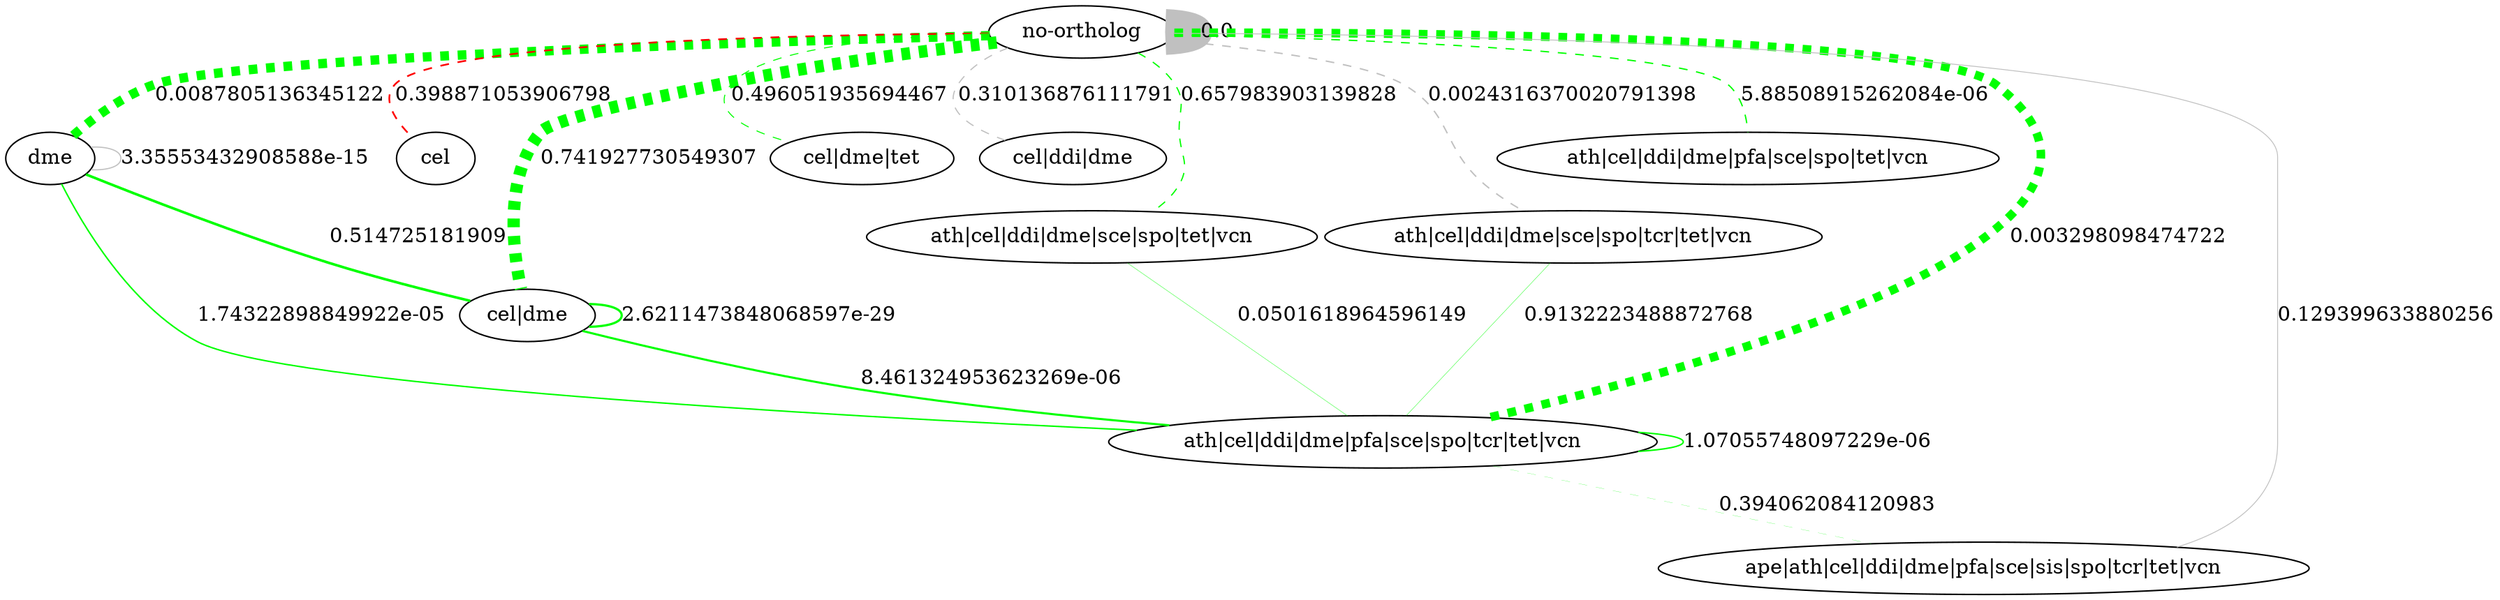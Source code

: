 graph  {
"no-ortholog";
dme;
cel;
"cel|dme";
"cel|dme|tet";
"cel|ddi|dme";
"ath|cel|ddi|dme|sce|spo|tet|vcn";
"ath|cel|ddi|dme|sce|spo|tcr|tet|vcn";
"ath|cel|ddi|dme|pfa|sce|spo|tet|vcn";
"ath|cel|ddi|dme|pfa|sce|spo|tcr|tet|vcn";
"ape|ath|cel|ddi|dme|pfa|sce|sis|spo|tcr|tet|vcn";
"no-ortholog" -- "no-ortholog"  [A="-----------------", B="-----------------", PROF_A="-----------------", PROF_Q="-----------------", color=grey, expected_nab="8496.8782", label="0.0", nab=4547, penwidth="16.059760534030303", style=solid, taxa_A="no-ortholog", taxa_Q="no-ortholog", taxonomy_A=mixed, taxonomy_Q=mixed];
"no-ortholog" -- dme  [A="-----------------", B="-------+---------", PROF_A="-------+---------", PROF_Q="-----------------", color=green, expected_nab="1733.8512", label="0.0087805136345122", nab=1816, penwidth="6.414014763536184", style=dashed, taxa_A=dme, taxa_Q="no-ortholog", taxonomy_A=eukar, taxonomy_Q=mixed];
"no-ortholog" -- cel  [A="-----------------", B="----+------------", PROF_A="----+------------", PROF_Q="-----------------", color=red, expected_nab="348.2422", label="0.398871053906798", nab=336, penwidth="1.1867340091124219", style=dashed, taxa_A=cel, taxa_Q="no-ortholog", taxonomy_A=eukar, taxonomy_Q=mixed];
"no-ortholog" -- "cel|dme"  [A="-----------------", B="----+--+---------", PROF_A="----+--+---------", PROF_Q="-----------------", color=green, expected_nab="2410.9674", label="0.741927730549307", nab=2399, penwidth="8.473139547204465", style=dashed, taxa_A="cel|dme", taxa_Q="no-ortholog", taxonomy_A=eukar, taxonomy_Q=mixed];
"no-ortholog" -- "cel|dme|tet"  [A="-----------------", B="----+--+-------+-", PROF_A="----+--+-------+-", PROF_Q="-----------------", color=green, expected_nab="182.8369", label="0.496051935694467", nab=190, penwidth="0.671069826581429", style=dashed, taxa_A="cel|dme|tet", taxa_Q="no-ortholog", taxonomy_A=eukar, taxonomy_Q=mixed];
"no-ortholog" -- "cel|ddi|dme"  [A="-----------------", B="----+-++---------", PROF_A="----+-++---------", PROF_Q="-----------------", color=grey, expected_nab="213.4388", label="0.310136876111791", nab=225, penwidth="0.7946879525306396", style=dashed, taxa_A="cel|ddi|dme", taxa_Q="no-ortholog", taxonomy_A=eukar, taxonomy_Q=mixed];
"no-ortholog" -- "ath|cel|ddi|dme|sce|spo|tet|vcn"  [A="-----------------", B="-+--+-++---+-+-++", PROF_A="-+--+-++---+-+-++", PROF_Q="-----------------", color=green, expected_nab="234.7439", label="0.657983903139828", nab=240, penwidth="0.8476671493660156", style=dashed, taxa_A="ath|cel|ddi|dme|sce|spo|tet|vcn", taxa_Q="no-ortholog", taxonomy_A=eukar, taxonomy_Q=mixed];
"no-ortholog" -- "ath|cel|ddi|dme|sce|spo|tcr|tet|vcn"  [A="-----------------", B="-+--+-++---+-++++", PROF_A="-+--+-++---+-++++", PROF_Q="-----------------", color=grey, expected_nab="309.1182", label="0.0024316370020791398", nab=268, penwidth="0.946561650125384", style=dashed, taxa_A="ath|cel|ddi|dme|sce|spo|tcr|tet|vcn", taxa_Q="no-ortholog", taxonomy_A=eukar, taxonomy_Q=mixed];
"no-ortholog" -- "ath|cel|ddi|dme|pfa|sce|spo|tet|vcn"  [A="-----------------", B="-+--+-++-+-+-+-++", PROF_A="-+--+-++-+-+-+-++", PROF_Q="-----------------", color=green, expected_nab="316.8656", label="5.88508915262084e-06", nab=255, penwidth="0.9006463462013916", style=dashed, taxa_A="ath|cel|ddi|dme|pfa|sce|spo|tet|vcn", taxa_Q="no-ortholog", taxonomy_A=eukar, taxonomy_Q=mixed];
"no-ortholog" -- "ath|cel|ddi|dme|pfa|sce|spo|tcr|tet|vcn"  [A="-----------------", B="-+--+-++-+-+-++++", PROF_A="-+--+-++-+-+-++++", PROF_Q="-----------------", color=green, expected_nab="1758.2553", label="0.003298098474722", nab=1666, penwidth="5.884222795182425", style=dashed, taxa_A="ath|cel|ddi|dme|pfa|sce|spo|tcr|tet|vcn", taxa_Q="no-ortholog", taxonomy_A=eukar, taxonomy_Q=mixed];
"no-ortholog" -- "ape|ath|cel|ddi|dme|pfa|sce|sis|spo|tcr|tet|vcn"  [A="-----------------", B="++--+-++-+-++++++", PROF_A="++--+-++-+-++++++", PROF_Q="-----------------", color=grey, expected_nab="183.999", label="0.129399633880256", nab=168, penwidth="0.5933670045562109", style=solid, taxa_A="ape|ath|cel|ddi|dme|pfa|sce|sis|spo|tcr|tet|vcn", taxa_Q="no-ortholog", taxonomy_A=mixed, taxonomy_Q=mixed];
dme -- dme  [A="-------+---------", B="-------+---------", PROF_A="-------+---------", PROF_Q="-------+---------", color=grey, expected_nab="353.8052", label="3.35553432908588e-15", nab=225, penwidth="0.7946879525306396", style=solid, taxa_A=dme, taxa_Q=dme, taxonomy_A=eukar, taxonomy_Q=eukar];
dme -- "cel|dme"  [A="-------+---------", B="----+--+---------", PROF_A="----+--+---------", PROF_Q="-------+---------", color=green, expected_nab="491.9758", label="0.514725181909", nab=505, penwidth="1.7836329601243244", style=solid, taxa_A="cel|dme", taxa_Q=dme, taxonomy_A=eukar, taxonomy_Q=eukar];
dme -- "ath|cel|ddi|dme|pfa|sce|spo|tcr|tet|vcn"  [A="-------+---------", B="-+--+-++-+-+-++++", PROF_A="-+--+-++-+-+-++++", PROF_Q="-------+---------", color=green, expected_nab="358.7851", label="1.74322898849922e-05", nab=286, penwidth="1.0101366863278352", style=solid, taxa_A="ath|cel|ddi|dme|pfa|sce|spo|tcr|tet|vcn", taxa_Q=dme, taxonomy_A=eukar, taxonomy_Q=eukar];
"cel|dme" -- "cel|dme"  [A="----+--+---------", B="----+--+---------", PROF_A="----+--+---------", PROF_Q="----+--+---------", color=green, expected_nab="684.1058", label="2.6211473848068597e-29", nab=438, penwidth="1.5469925475929784", style=solid, taxa_A="cel|dme", taxa_Q="cel|dme", taxonomy_A=eukar, taxonomy_Q=eukar];
"cel|dme" -- "ath|cel|ddi|dme|pfa|sce|spo|tcr|tet|vcn"  [A="----+--+---------", B="-+--+-++-+-+-++++", PROF_A="-+--+-++-+-+-++++", PROF_Q="----+--+---------", color=green, expected_nab="498.9004", label="8.461324953623269e-06", nab=411, penwidth="1.4516299932893018", style=solid, taxa_A="ath|cel|ddi|dme|pfa|sce|spo|tcr|tet|vcn", taxa_Q="cel|dme", taxonomy_A=eukar, taxonomy_Q=eukar];
"ath|cel|ddi|dme|sce|spo|tet|vcn" -- "ath|cel|ddi|dme|pfa|sce|spo|tcr|tet|vcn"  [A="-+--+-++---+-+-++", B="-+--+-++-+-+-++++", PROF_A="-+--+-++-+-+-++++", PROF_Q="-+--+-++---+-+-++", color=green, expected_nab="48.5755", label="0.0501618964596149", nab=62, penwidth="0.21898068025288736", style=solid, taxa_A="ath|cel|ddi|dme|pfa|sce|spo|tcr|tet|vcn", taxa_Q="ath|cel|ddi|dme|sce|spo|tet|vcn", taxonomy_A=eukar, taxonomy_Q=eukar];
"ath|cel|ddi|dme|sce|spo|tcr|tet|vcn" -- "ath|cel|ddi|dme|pfa|sce|spo|tcr|tet|vcn"  [A="-+--+-++---+-++++", B="-+--+-++-+-+-++++", PROF_A="-+--+-++-+-+-++++", PROF_Q="-+--+-++---+-++++", color=green, expected_nab="63.9657", label="0.9132223488872768", nab=63, penwidth="0.2225126267085791", style=solid, taxa_A="ath|cel|ddi|dme|pfa|sce|spo|tcr|tet|vcn", taxa_Q="ath|cel|ddi|dme|sce|spo|tcr|tet|vcn", taxonomy_A=eukar, taxonomy_Q=eukar];
"ath|cel|ddi|dme|pfa|sce|spo|tcr|tet|vcn" -- "ath|cel|ddi|dme|pfa|sce|spo|tcr|tet|vcn"  [A="-+--+-++-+-+-++++", B="-+--+-++-+-+-++++", PROF_A="-+--+-++-+-+-++++", PROF_Q="-+--+-++-+-+-++++", color=green, expected_nab="363.835", label="1.07055748097229e-06", nab=281, penwidth="0.9924769540493766", style=solid, taxa_A="ath|cel|ddi|dme|pfa|sce|spo|tcr|tet|vcn", taxa_Q="ath|cel|ddi|dme|pfa|sce|spo|tcr|tet|vcn", taxonomy_A=eukar, taxonomy_Q=eukar];
"ath|cel|ddi|dme|pfa|sce|spo|tcr|tet|vcn" -- "ape|ath|cel|ddi|dme|pfa|sce|sis|spo|tcr|tet|vcn"  [A="-+--+-++-+-+-++++", B="++--+-++-+-++++++", PROF_A="++--+-++-+-++++++", PROF_Q="-+--+-++-+-+-++++", color=green, expected_nab="38.0748", label="0.394062084120983", nab=33, penwidth="0.11655423303782715", style=dashed, taxa_A="ape|ath|cel|ddi|dme|pfa|sce|sis|spo|tcr|tet|vcn", taxa_Q="ath|cel|ddi|dme|pfa|sce|spo|tcr|tet|vcn", taxonomy_A=mixed, taxonomy_Q=eukar];
}
